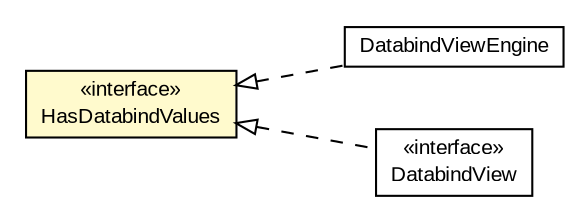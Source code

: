 #!/usr/local/bin/dot
#
# Class diagram 
# Generated by UMLGraph version R5_6-24-gf6e263 (http://www.umlgraph.org/)
#

digraph G {
	edge [fontname="arial",fontsize=10,labelfontname="arial",labelfontsize=10];
	node [fontname="arial",fontsize=10,shape=plaintext];
	nodesep=0.25;
	ranksep=0.5;
	rankdir=LR;
	// org.turbogwt.mvp.databind.client.HasDatabindValues
	c783 [label=<<table title="org.turbogwt.mvp.databind.client.HasDatabindValues" border="0" cellborder="1" cellspacing="0" cellpadding="2" port="p" bgcolor="lemonChiffon" href="./HasDatabindValues.html">
		<tr><td><table border="0" cellspacing="0" cellpadding="1">
<tr><td align="center" balign="center"> &#171;interface&#187; </td></tr>
<tr><td align="center" balign="center"> HasDatabindValues </td></tr>
		</table></td></tr>
		</table>>, URL="./HasDatabindValues.html", fontname="arial", fontcolor="black", fontsize=10.0];
	// org.turbogwt.mvp.databind.client.DatabindViewEngine
	c786 [label=<<table title="org.turbogwt.mvp.databind.client.DatabindViewEngine" border="0" cellborder="1" cellspacing="0" cellpadding="2" port="p" href="./DatabindViewEngine.html">
		<tr><td><table border="0" cellspacing="0" cellpadding="1">
<tr><td align="center" balign="center"> DatabindViewEngine </td></tr>
		</table></td></tr>
		</table>>, URL="./DatabindViewEngine.html", fontname="arial", fontcolor="black", fontsize=10.0];
	// org.turbogwt.mvp.databind.client.DatabindView
	c789 [label=<<table title="org.turbogwt.mvp.databind.client.DatabindView" border="0" cellborder="1" cellspacing="0" cellpadding="2" port="p" href="./DatabindView.html">
		<tr><td><table border="0" cellspacing="0" cellpadding="1">
<tr><td align="center" balign="center"> &#171;interface&#187; </td></tr>
<tr><td align="center" balign="center"> DatabindView </td></tr>
		</table></td></tr>
		</table>>, URL="./DatabindView.html", fontname="arial", fontcolor="black", fontsize=10.0];
	//org.turbogwt.mvp.databind.client.DatabindViewEngine implements org.turbogwt.mvp.databind.client.HasDatabindValues
	c783:p -> c786:p [dir=back,arrowtail=empty,style=dashed];
	//org.turbogwt.mvp.databind.client.DatabindView implements org.turbogwt.mvp.databind.client.HasDatabindValues
	c783:p -> c789:p [dir=back,arrowtail=empty,style=dashed];
}

